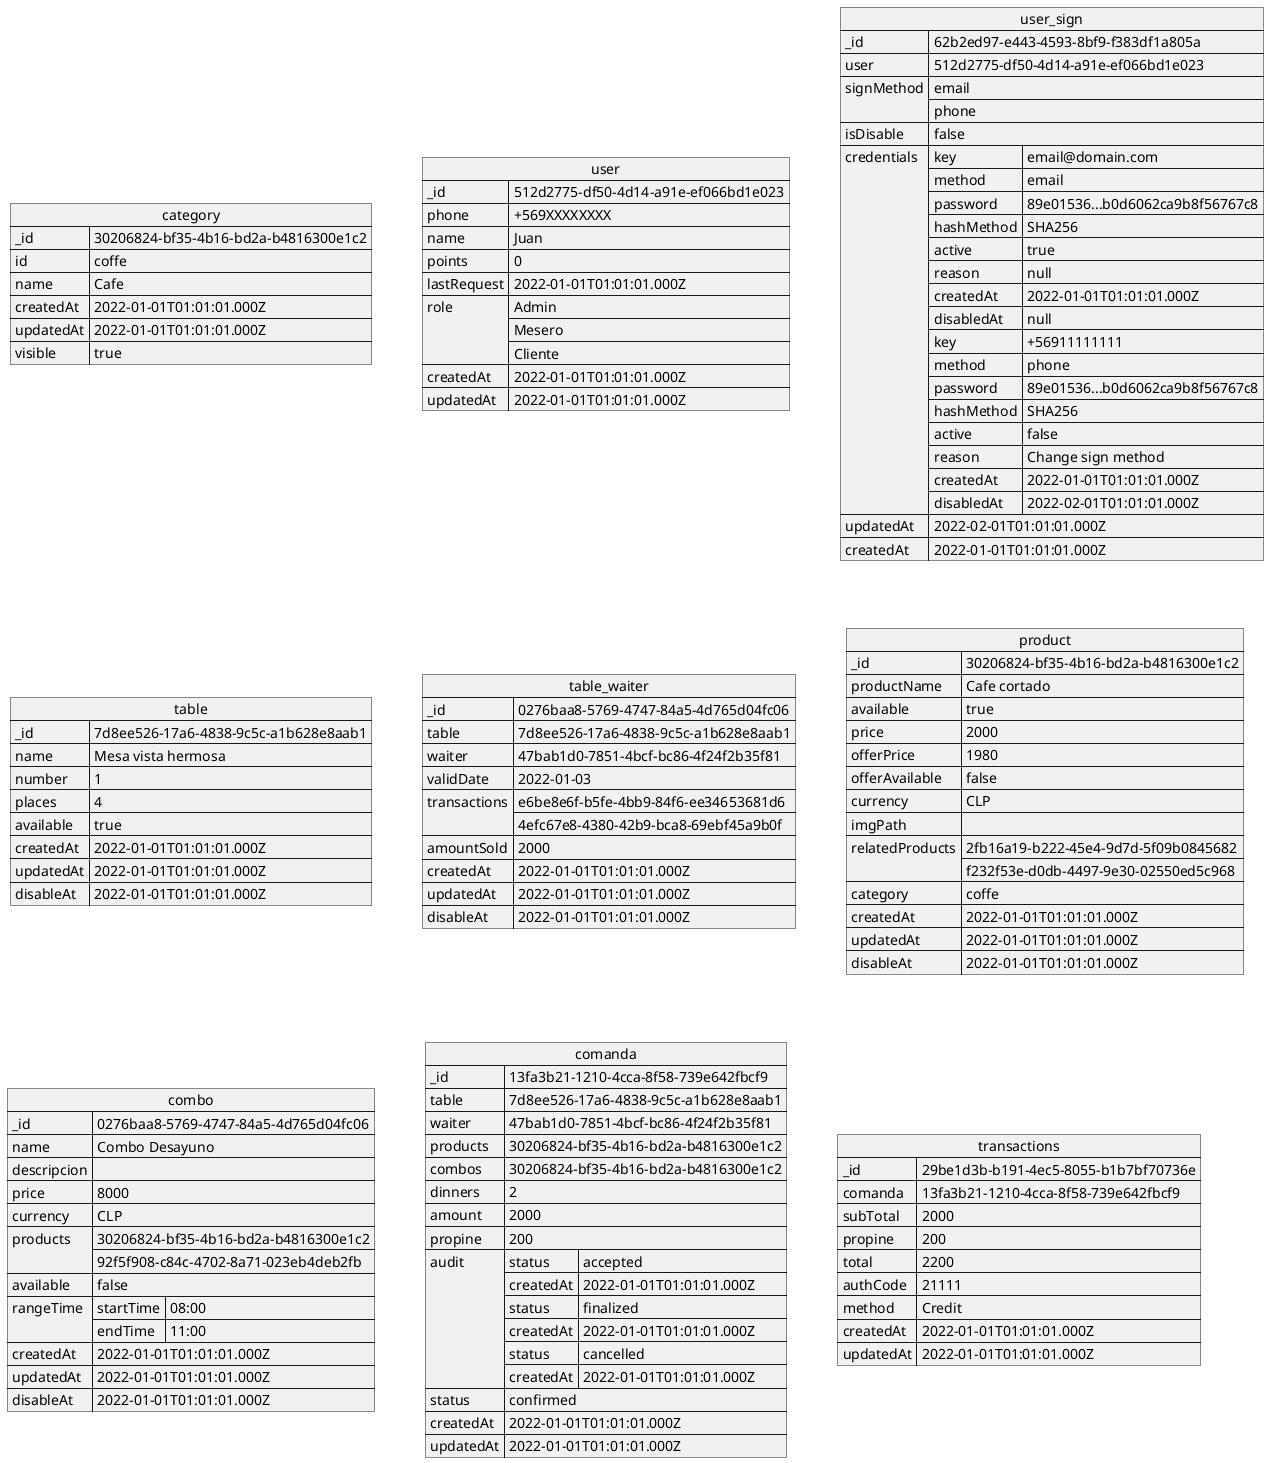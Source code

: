 @startuml
allowmixing
json category {
    "_id": "30206824-bf35-4b16-bd2a-b4816300e1c2",
    "id": "coffe",
    "name": "Cafe",
    "createdAt": "2022-01-01T01:01:01.000Z",
    "updatedAt": "2022-01-01T01:01:01.000Z",
    "visible": true
}
json user {
    "_id":"512d2775-df50-4d14-a91e-ef066bd1e023",
    "phone": "+569XXXXXXXX",
    "name": "Juan",
    "points": 0,
    "lastRequest": "2022-01-01T01:01:01.000Z",
    "role": ["Admin", "Mesero", "Cliente"],
    "createdAt": "2022-01-01T01:01:01.000Z",
    "updatedAt": "2022-01-01T01:01:01.000Z"
}
json user_sign {
    "_id":"62b2ed97-e443-4593-8bf9-f383df1a805a",
    "user": "512d2775-df50-4d14-a91e-ef066bd1e023",
    "signMethod": ["email", "phone"],
    "isDisable": false,
    "credentials" : [
        {
            "key": "email@domain.com",
            "method": "email",
            "password": "89e01536...b0d6062ca9b8f56767c8",
            "hashMethod": "SHA256",
            "active": true,
            "reason": null,
            "createdAt": "2022-01-01T01:01:01.000Z",
            "disabledAt": null
        },
        {
            "key": "+56911111111",
            "method": "phone",
            "password": "89e01536...b0d6062ca9b8f56767c8",
            "hashMethod": "SHA256",
            "active": false,
            "reason": "Change sign method",
            "createdAt": "2022-01-01T01:01:01.000Z",
            "disabledAt": "2022-02-01T01:01:01.000Z"
        }
    ],
    "updatedAt": "2022-02-01T01:01:01.000Z",
    "createdAt": "2022-01-01T01:01:01.000Z"
}
json table {
    "_id": "7d8ee526-17a6-4838-9c5c-a1b628e8aab1",
    "name": "Mesa vista hermosa",
    "number": 1,
    "places": 4,
    "available": true,
    "createdAt": "2022-01-01T01:01:01.000Z",
    "updatedAt": "2022-01-01T01:01:01.000Z",
    "disableAt": "2022-01-01T01:01:01.000Z"
}
json table_waiter {
    "_id": "0276baa8-5769-4747-84a5-4d765d04fc06",
    "table": "7d8ee526-17a6-4838-9c5c-a1b628e8aab1",
    "waiter": "47bab1d0-7851-4bcf-bc86-4f24f2b35f81",
    "validDate": "2022-01-03",
    "transactions": ["e6be8e6f-b5fe-4bb9-84f6-ee34653681d6", "4efc67e8-4380-42b9-bca8-69ebf45a9b0f"],
    "amountSold": 2000,
    "createdAt": "2022-01-01T01:01:01.000Z",
    "updatedAt": "2022-01-01T01:01:01.000Z",
    "disableAt": "2022-01-01T01:01:01.000Z"
}
json product {
    "_id": "30206824-bf35-4b16-bd2a-b4816300e1c2",
    "productName": "Cafe cortado",
    "available": true,
    "price": 2000,
    "offerPrice": 1980,
    "offerAvailable": false,
    "currency": "CLP",
    "imgPath": "",
    "relatedProducts": ["2fb16a19-b222-45e4-9d7d-5f09b0845682", "f232f53e-d0db-4497-9e30-02550ed5c968"],
    "category": ["coffe"],
    "createdAt": "2022-01-01T01:01:01.000Z",
    "updatedAt": "2022-01-01T01:01:01.000Z",
    "disableAt": "2022-01-01T01:01:01.000Z"
}
json combo {
    "_id": "0276baa8-5769-4747-84a5-4d765d04fc06",
    "name": "Combo Desayuno",
    "descripcion": "",
    "price": 8000,
    "currency": "CLP",
    "products": ["30206824-bf35-4b16-bd2a-b4816300e1c2", "92f5f908-c84c-4702-8a71-023eb4deb2fb"],
    "available": false,
    "rangeTime": [
        {"startTime": "08:00", "endTime": "11:00"}
    ],
    "createdAt": "2022-01-01T01:01:01.000Z",
    "updatedAt": "2022-01-01T01:01:01.000Z",
    "disableAt": "2022-01-01T01:01:01.000Z"
}
json comanda {
    "_id": "13fa3b21-1210-4cca-8f58-739e642fbcf9",
    "table": "7d8ee526-17a6-4838-9c5c-a1b628e8aab1",
    "waiter": "47bab1d0-7851-4bcf-bc86-4f24f2b35f81",
    "products": ["30206824-bf35-4b16-bd2a-b4816300e1c2"],
    "combos": ["30206824-bf35-4b16-bd2a-b4816300e1c2"],
    "dinners": 2,
    "amount": 2000,
    "propine": 200,
    "audit": [
        {
            "status": "accepted",
            "createdAt": "2022-01-01T01:01:01.000Z"
        },
        {
            "status": "finalized",
            "createdAt": "2022-01-01T01:01:01.000Z"
        },
        {
            "status": "cancelled",
            "createdAt": "2022-01-01T01:01:01.000Z"
        }
    ],
    "status": "confirmed",
    "createdAt": "2022-01-01T01:01:01.000Z",
    "updatedAt": "2022-01-01T01:01:01.000Z"
}
json transactions {
    "_id": "29be1d3b-b191-4ec5-8055-b1b7bf70736e",
    "comanda": "13fa3b21-1210-4cca-8f58-739e642fbcf9",
    "subTotal": 2000,
    "propine": 200,
    "total": 2200,
    "authCode": 21111,
    "method": "Credit",
    "createdAt": "2022-01-01T01:01:01.000Z",
    "updatedAt": "2022-01-01T01:01:01.000Z"
}
@enduml